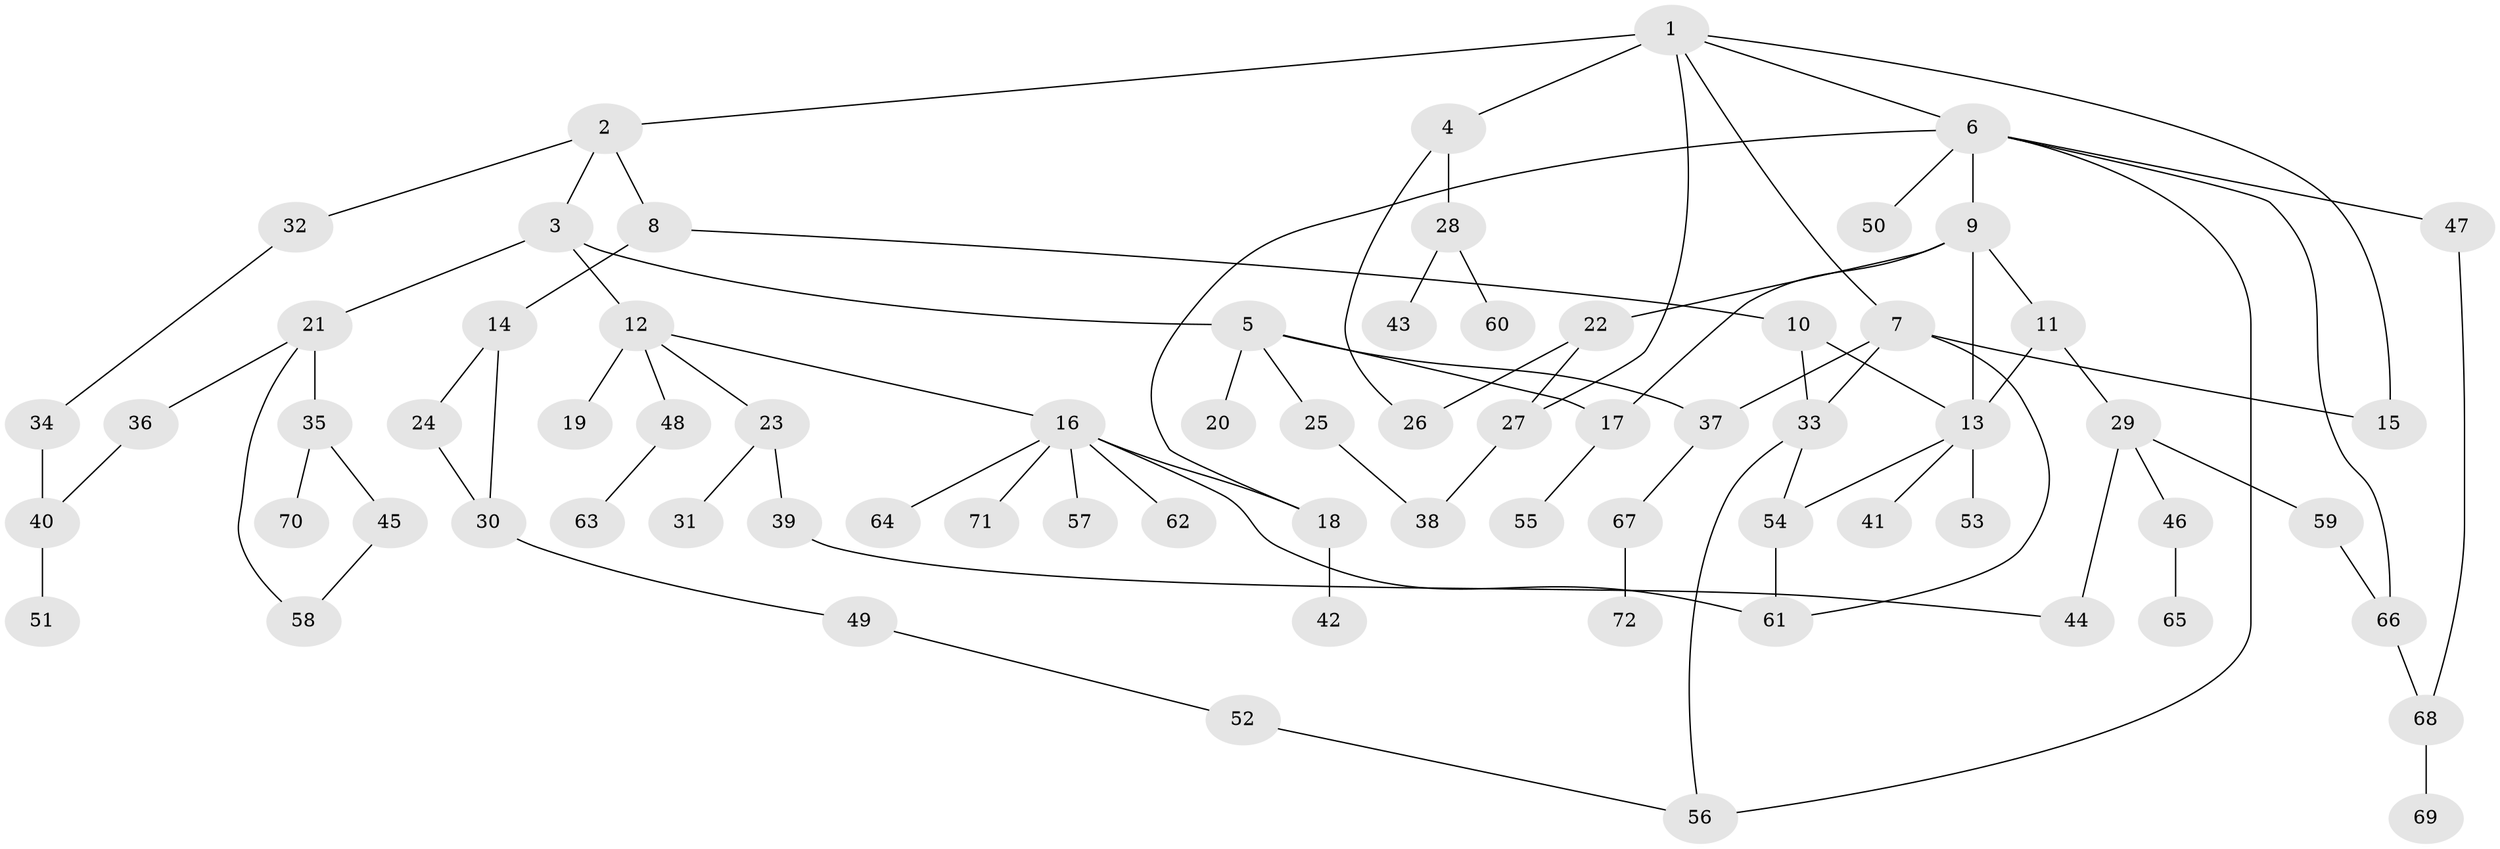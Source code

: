 // original degree distribution, {7: 0.020833333333333332, 4: 0.06944444444444445, 6: 0.020833333333333332, 3: 0.2222222222222222, 2: 0.2638888888888889, 1: 0.3611111111111111, 5: 0.034722222222222224, 8: 0.006944444444444444}
// Generated by graph-tools (version 1.1) at 2025/48/03/04/25 22:48:53]
// undirected, 72 vertices, 92 edges
graph export_dot {
  node [color=gray90,style=filled];
  1;
  2;
  3;
  4;
  5;
  6;
  7;
  8;
  9;
  10;
  11;
  12;
  13;
  14;
  15;
  16;
  17;
  18;
  19;
  20;
  21;
  22;
  23;
  24;
  25;
  26;
  27;
  28;
  29;
  30;
  31;
  32;
  33;
  34;
  35;
  36;
  37;
  38;
  39;
  40;
  41;
  42;
  43;
  44;
  45;
  46;
  47;
  48;
  49;
  50;
  51;
  52;
  53;
  54;
  55;
  56;
  57;
  58;
  59;
  60;
  61;
  62;
  63;
  64;
  65;
  66;
  67;
  68;
  69;
  70;
  71;
  72;
  1 -- 2 [weight=1.0];
  1 -- 4 [weight=1.0];
  1 -- 6 [weight=1.0];
  1 -- 7 [weight=1.0];
  1 -- 15 [weight=1.0];
  1 -- 27 [weight=2.0];
  2 -- 3 [weight=1.0];
  2 -- 8 [weight=1.0];
  2 -- 32 [weight=1.0];
  3 -- 5 [weight=1.0];
  3 -- 12 [weight=1.0];
  3 -- 21 [weight=2.0];
  4 -- 26 [weight=1.0];
  4 -- 28 [weight=1.0];
  5 -- 17 [weight=1.0];
  5 -- 20 [weight=1.0];
  5 -- 25 [weight=1.0];
  5 -- 37 [weight=1.0];
  6 -- 9 [weight=1.0];
  6 -- 18 [weight=1.0];
  6 -- 47 [weight=1.0];
  6 -- 50 [weight=1.0];
  6 -- 56 [weight=1.0];
  6 -- 66 [weight=1.0];
  7 -- 15 [weight=1.0];
  7 -- 33 [weight=1.0];
  7 -- 37 [weight=1.0];
  7 -- 61 [weight=1.0];
  8 -- 10 [weight=1.0];
  8 -- 14 [weight=1.0];
  9 -- 11 [weight=1.0];
  9 -- 13 [weight=1.0];
  9 -- 17 [weight=1.0];
  9 -- 22 [weight=1.0];
  10 -- 13 [weight=1.0];
  10 -- 33 [weight=1.0];
  11 -- 13 [weight=1.0];
  11 -- 29 [weight=1.0];
  12 -- 16 [weight=1.0];
  12 -- 19 [weight=2.0];
  12 -- 23 [weight=1.0];
  12 -- 48 [weight=1.0];
  13 -- 41 [weight=1.0];
  13 -- 53 [weight=6.0];
  13 -- 54 [weight=1.0];
  14 -- 24 [weight=1.0];
  14 -- 30 [weight=1.0];
  16 -- 18 [weight=1.0];
  16 -- 57 [weight=1.0];
  16 -- 61 [weight=1.0];
  16 -- 62 [weight=1.0];
  16 -- 64 [weight=1.0];
  16 -- 71 [weight=1.0];
  17 -- 55 [weight=1.0];
  18 -- 42 [weight=1.0];
  21 -- 35 [weight=1.0];
  21 -- 36 [weight=1.0];
  21 -- 58 [weight=1.0];
  22 -- 26 [weight=1.0];
  22 -- 27 [weight=1.0];
  23 -- 31 [weight=1.0];
  23 -- 39 [weight=1.0];
  24 -- 30 [weight=1.0];
  25 -- 38 [weight=1.0];
  27 -- 38 [weight=3.0];
  28 -- 43 [weight=1.0];
  28 -- 60 [weight=1.0];
  29 -- 44 [weight=3.0];
  29 -- 46 [weight=2.0];
  29 -- 59 [weight=1.0];
  30 -- 49 [weight=1.0];
  32 -- 34 [weight=1.0];
  33 -- 54 [weight=1.0];
  33 -- 56 [weight=1.0];
  34 -- 40 [weight=4.0];
  35 -- 45 [weight=1.0];
  35 -- 70 [weight=1.0];
  36 -- 40 [weight=1.0];
  37 -- 67 [weight=1.0];
  39 -- 44 [weight=1.0];
  40 -- 51 [weight=1.0];
  45 -- 58 [weight=1.0];
  46 -- 65 [weight=1.0];
  47 -- 68 [weight=1.0];
  48 -- 63 [weight=1.0];
  49 -- 52 [weight=1.0];
  52 -- 56 [weight=1.0];
  54 -- 61 [weight=1.0];
  59 -- 66 [weight=1.0];
  66 -- 68 [weight=1.0];
  67 -- 72 [weight=1.0];
  68 -- 69 [weight=1.0];
}

